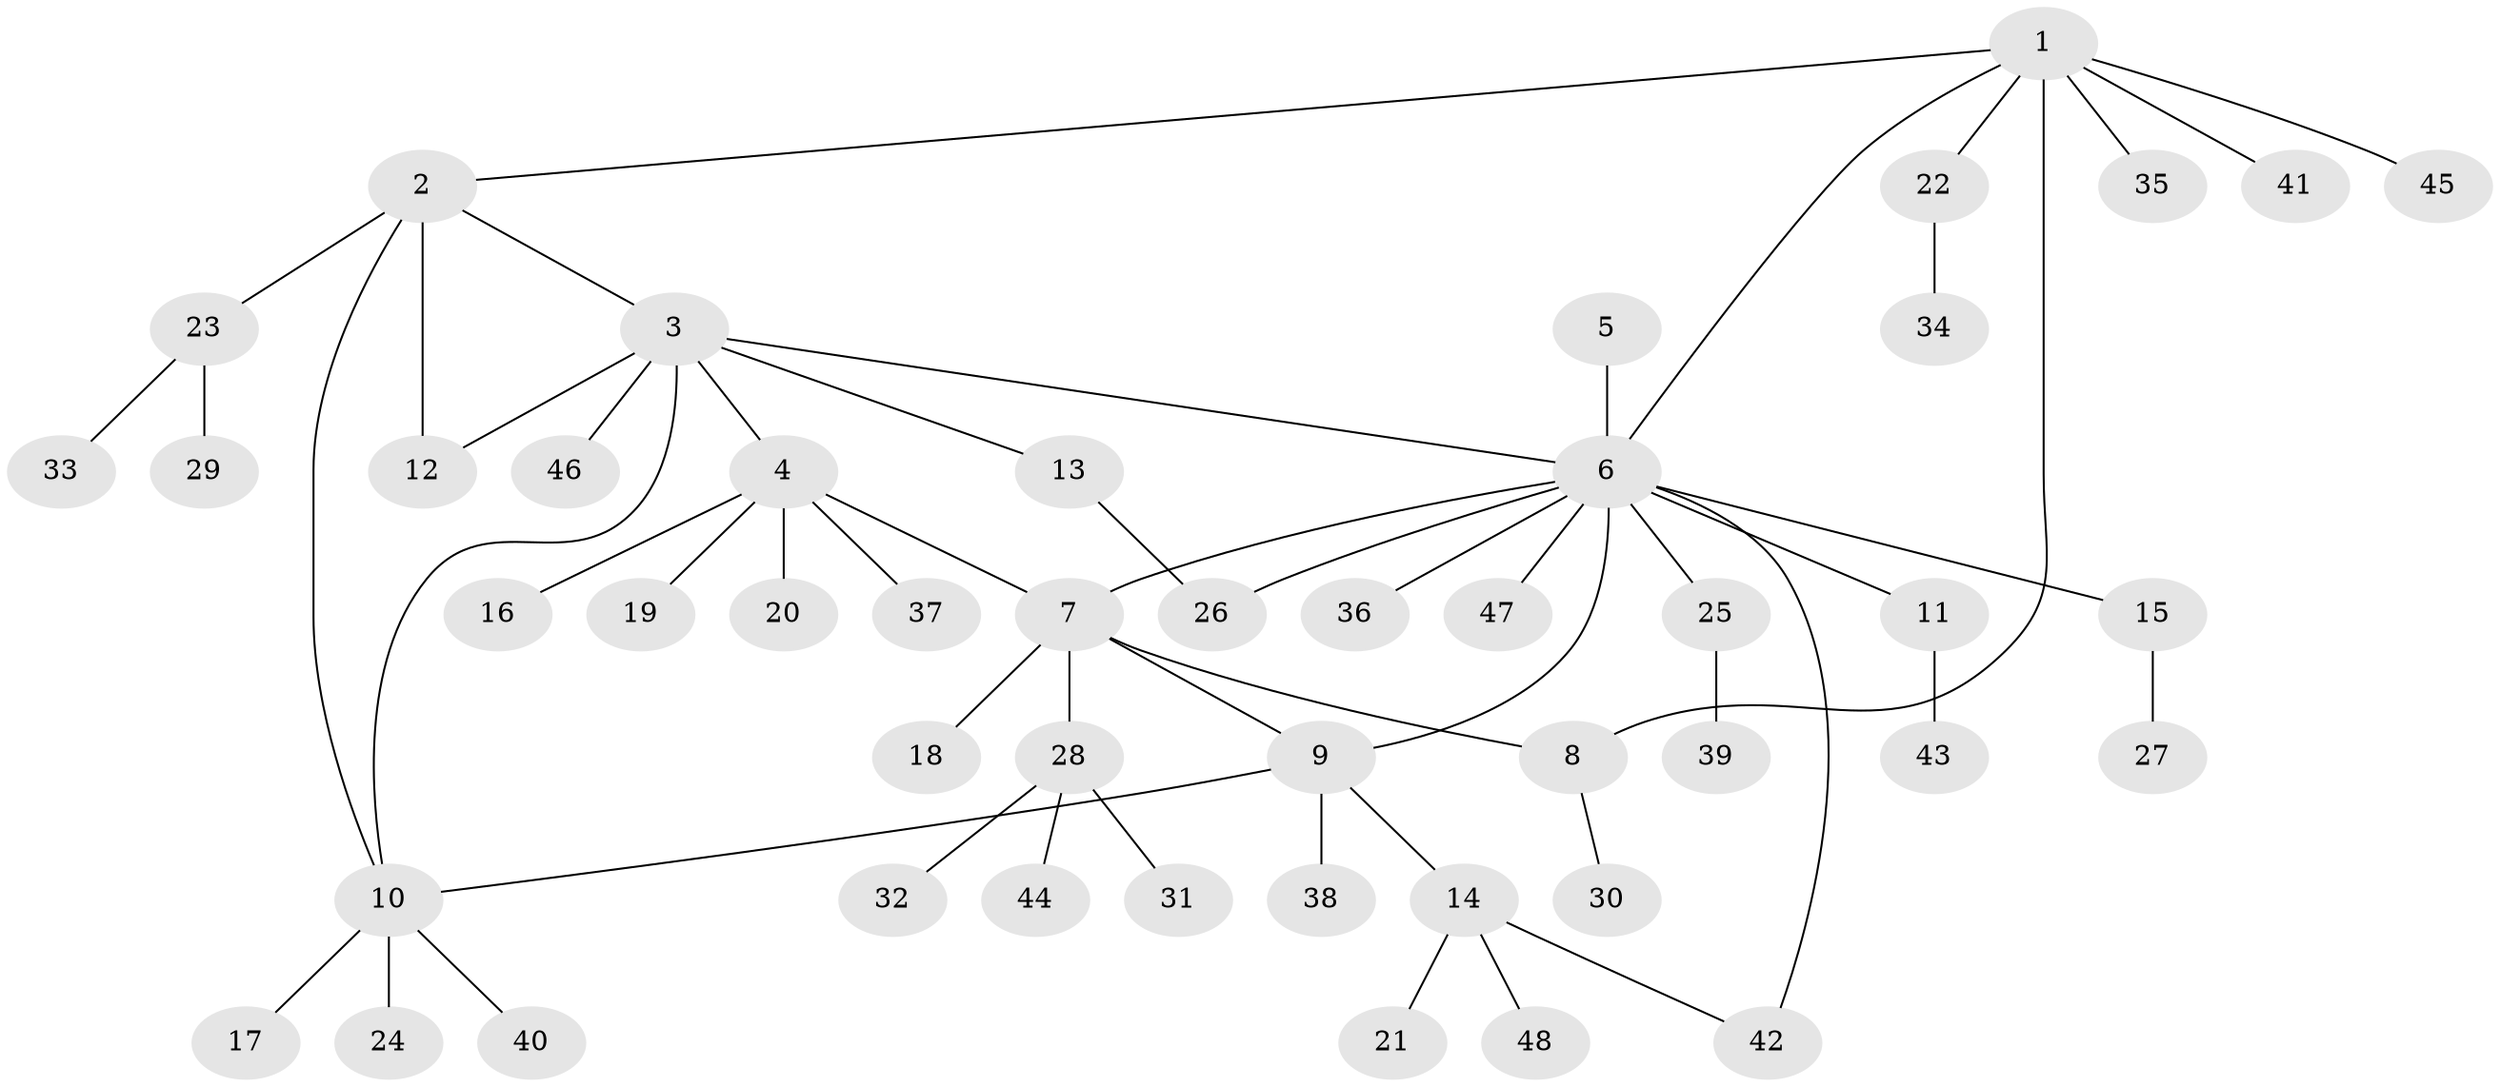 // coarse degree distribution, {4: 0.19047619047619047, 5: 0.09523809523809523, 3: 0.047619047619047616, 8: 0.047619047619047616, 2: 0.19047619047619047, 1: 0.42857142857142855}
// Generated by graph-tools (version 1.1) at 2025/52/03/04/25 22:52:35]
// undirected, 48 vertices, 56 edges
graph export_dot {
  node [color=gray90,style=filled];
  1;
  2;
  3;
  4;
  5;
  6;
  7;
  8;
  9;
  10;
  11;
  12;
  13;
  14;
  15;
  16;
  17;
  18;
  19;
  20;
  21;
  22;
  23;
  24;
  25;
  26;
  27;
  28;
  29;
  30;
  31;
  32;
  33;
  34;
  35;
  36;
  37;
  38;
  39;
  40;
  41;
  42;
  43;
  44;
  45;
  46;
  47;
  48;
  1 -- 2;
  1 -- 6;
  1 -- 8;
  1 -- 22;
  1 -- 35;
  1 -- 41;
  1 -- 45;
  2 -- 3;
  2 -- 10;
  2 -- 12;
  2 -- 23;
  3 -- 4;
  3 -- 6;
  3 -- 10;
  3 -- 12;
  3 -- 13;
  3 -- 46;
  4 -- 7;
  4 -- 16;
  4 -- 19;
  4 -- 20;
  4 -- 37;
  5 -- 6;
  6 -- 7;
  6 -- 9;
  6 -- 11;
  6 -- 15;
  6 -- 25;
  6 -- 26;
  6 -- 36;
  6 -- 42;
  6 -- 47;
  7 -- 8;
  7 -- 9;
  7 -- 18;
  7 -- 28;
  8 -- 30;
  9 -- 10;
  9 -- 14;
  9 -- 38;
  10 -- 17;
  10 -- 24;
  10 -- 40;
  11 -- 43;
  13 -- 26;
  14 -- 21;
  14 -- 42;
  14 -- 48;
  15 -- 27;
  22 -- 34;
  23 -- 29;
  23 -- 33;
  25 -- 39;
  28 -- 31;
  28 -- 32;
  28 -- 44;
}
